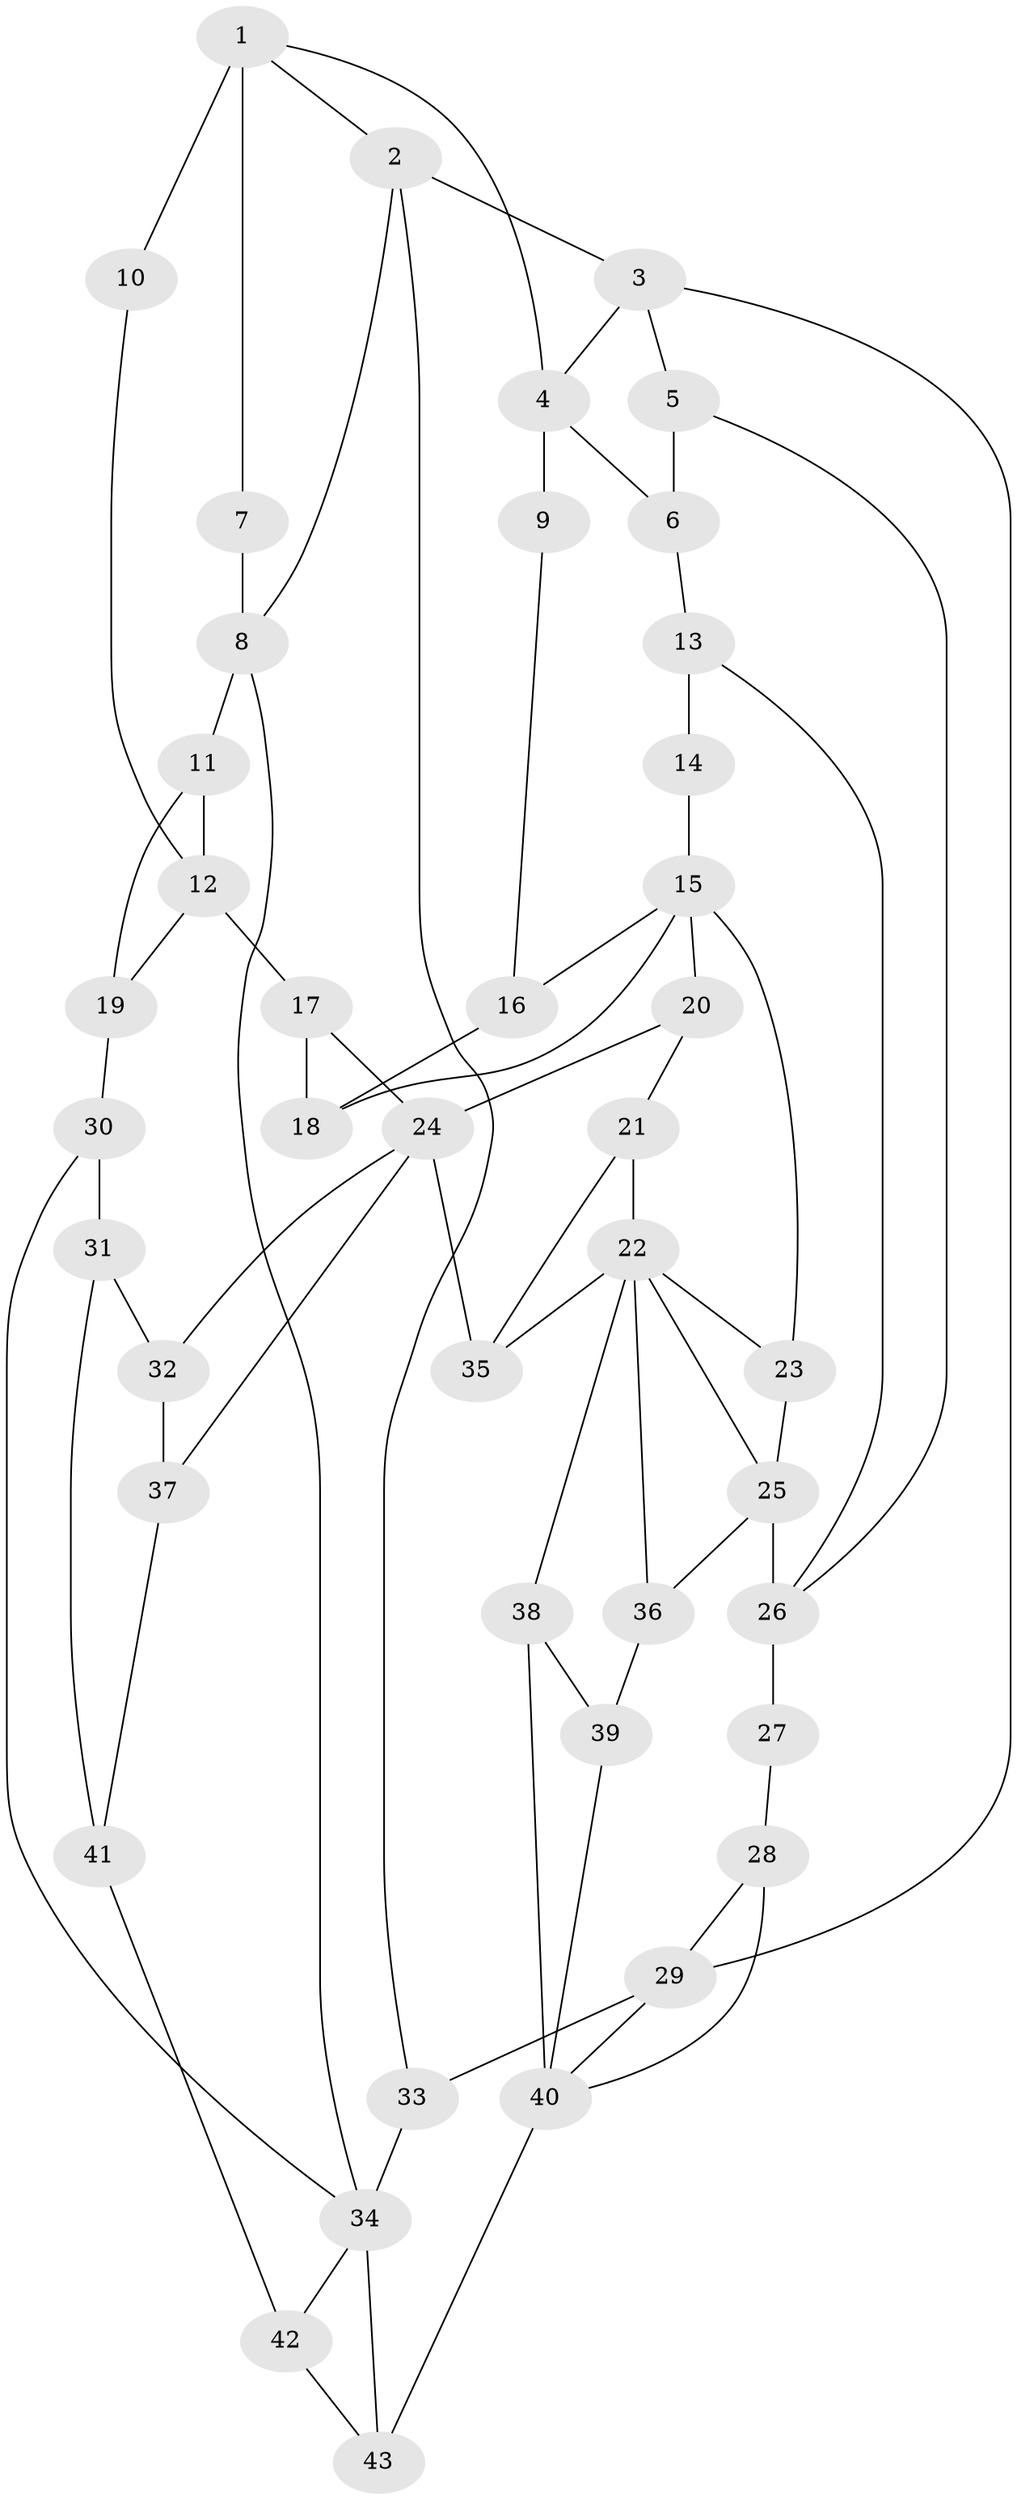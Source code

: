// original degree distribution, {3: 0.023255813953488372, 6: 0.23255813953488372, 5: 0.4883720930232558, 4: 0.2558139534883721}
// Generated by graph-tools (version 1.1) at 2025/38/03/09/25 02:38:35]
// undirected, 43 vertices, 72 edges
graph export_dot {
graph [start="1"]
  node [color=gray90,style=filled];
  1;
  2;
  3;
  4;
  5;
  6;
  7;
  8;
  9;
  10;
  11;
  12;
  13;
  14;
  15;
  16;
  17;
  18;
  19;
  20;
  21;
  22;
  23;
  24;
  25;
  26;
  27;
  28;
  29;
  30;
  31;
  32;
  33;
  34;
  35;
  36;
  37;
  38;
  39;
  40;
  41;
  42;
  43;
  1 -- 2 [weight=1.0];
  1 -- 4 [weight=1.0];
  1 -- 7 [weight=1.0];
  1 -- 10 [weight=2.0];
  2 -- 3 [weight=1.0];
  2 -- 8 [weight=1.0];
  2 -- 33 [weight=1.0];
  3 -- 4 [weight=1.0];
  3 -- 5 [weight=1.0];
  3 -- 29 [weight=1.0];
  4 -- 6 [weight=1.0];
  4 -- 9 [weight=2.0];
  5 -- 6 [weight=1.0];
  5 -- 26 [weight=1.0];
  6 -- 13 [weight=1.0];
  7 -- 8 [weight=2.0];
  8 -- 11 [weight=2.0];
  8 -- 34 [weight=1.0];
  9 -- 16 [weight=1.0];
  10 -- 12 [weight=2.0];
  11 -- 12 [weight=1.0];
  11 -- 19 [weight=1.0];
  12 -- 17 [weight=2.0];
  12 -- 19 [weight=1.0];
  13 -- 14 [weight=1.0];
  13 -- 26 [weight=1.0];
  14 -- 15 [weight=2.0];
  15 -- 16 [weight=1.0];
  15 -- 18 [weight=1.0];
  15 -- 20 [weight=1.0];
  15 -- 23 [weight=1.0];
  16 -- 18 [weight=1.0];
  17 -- 18 [weight=1.0];
  17 -- 24 [weight=2.0];
  19 -- 30 [weight=1.0];
  20 -- 21 [weight=1.0];
  20 -- 24 [weight=1.0];
  21 -- 22 [weight=1.0];
  21 -- 35 [weight=1.0];
  22 -- 23 [weight=1.0];
  22 -- 25 [weight=1.0];
  22 -- 35 [weight=1.0];
  22 -- 36 [weight=1.0];
  22 -- 38 [weight=1.0];
  23 -- 25 [weight=1.0];
  24 -- 32 [weight=1.0];
  24 -- 35 [weight=1.0];
  24 -- 37 [weight=1.0];
  25 -- 26 [weight=2.0];
  25 -- 36 [weight=1.0];
  26 -- 27 [weight=2.0];
  27 -- 28 [weight=1.0];
  28 -- 29 [weight=1.0];
  28 -- 40 [weight=1.0];
  29 -- 33 [weight=1.0];
  29 -- 40 [weight=1.0];
  30 -- 31 [weight=1.0];
  30 -- 34 [weight=1.0];
  31 -- 32 [weight=1.0];
  31 -- 41 [weight=1.0];
  32 -- 37 [weight=1.0];
  33 -- 34 [weight=2.0];
  34 -- 42 [weight=1.0];
  34 -- 43 [weight=1.0];
  36 -- 39 [weight=1.0];
  37 -- 41 [weight=1.0];
  38 -- 39 [weight=1.0];
  38 -- 40 [weight=1.0];
  39 -- 40 [weight=1.0];
  40 -- 43 [weight=2.0];
  41 -- 42 [weight=2.0];
  42 -- 43 [weight=2.0];
}
